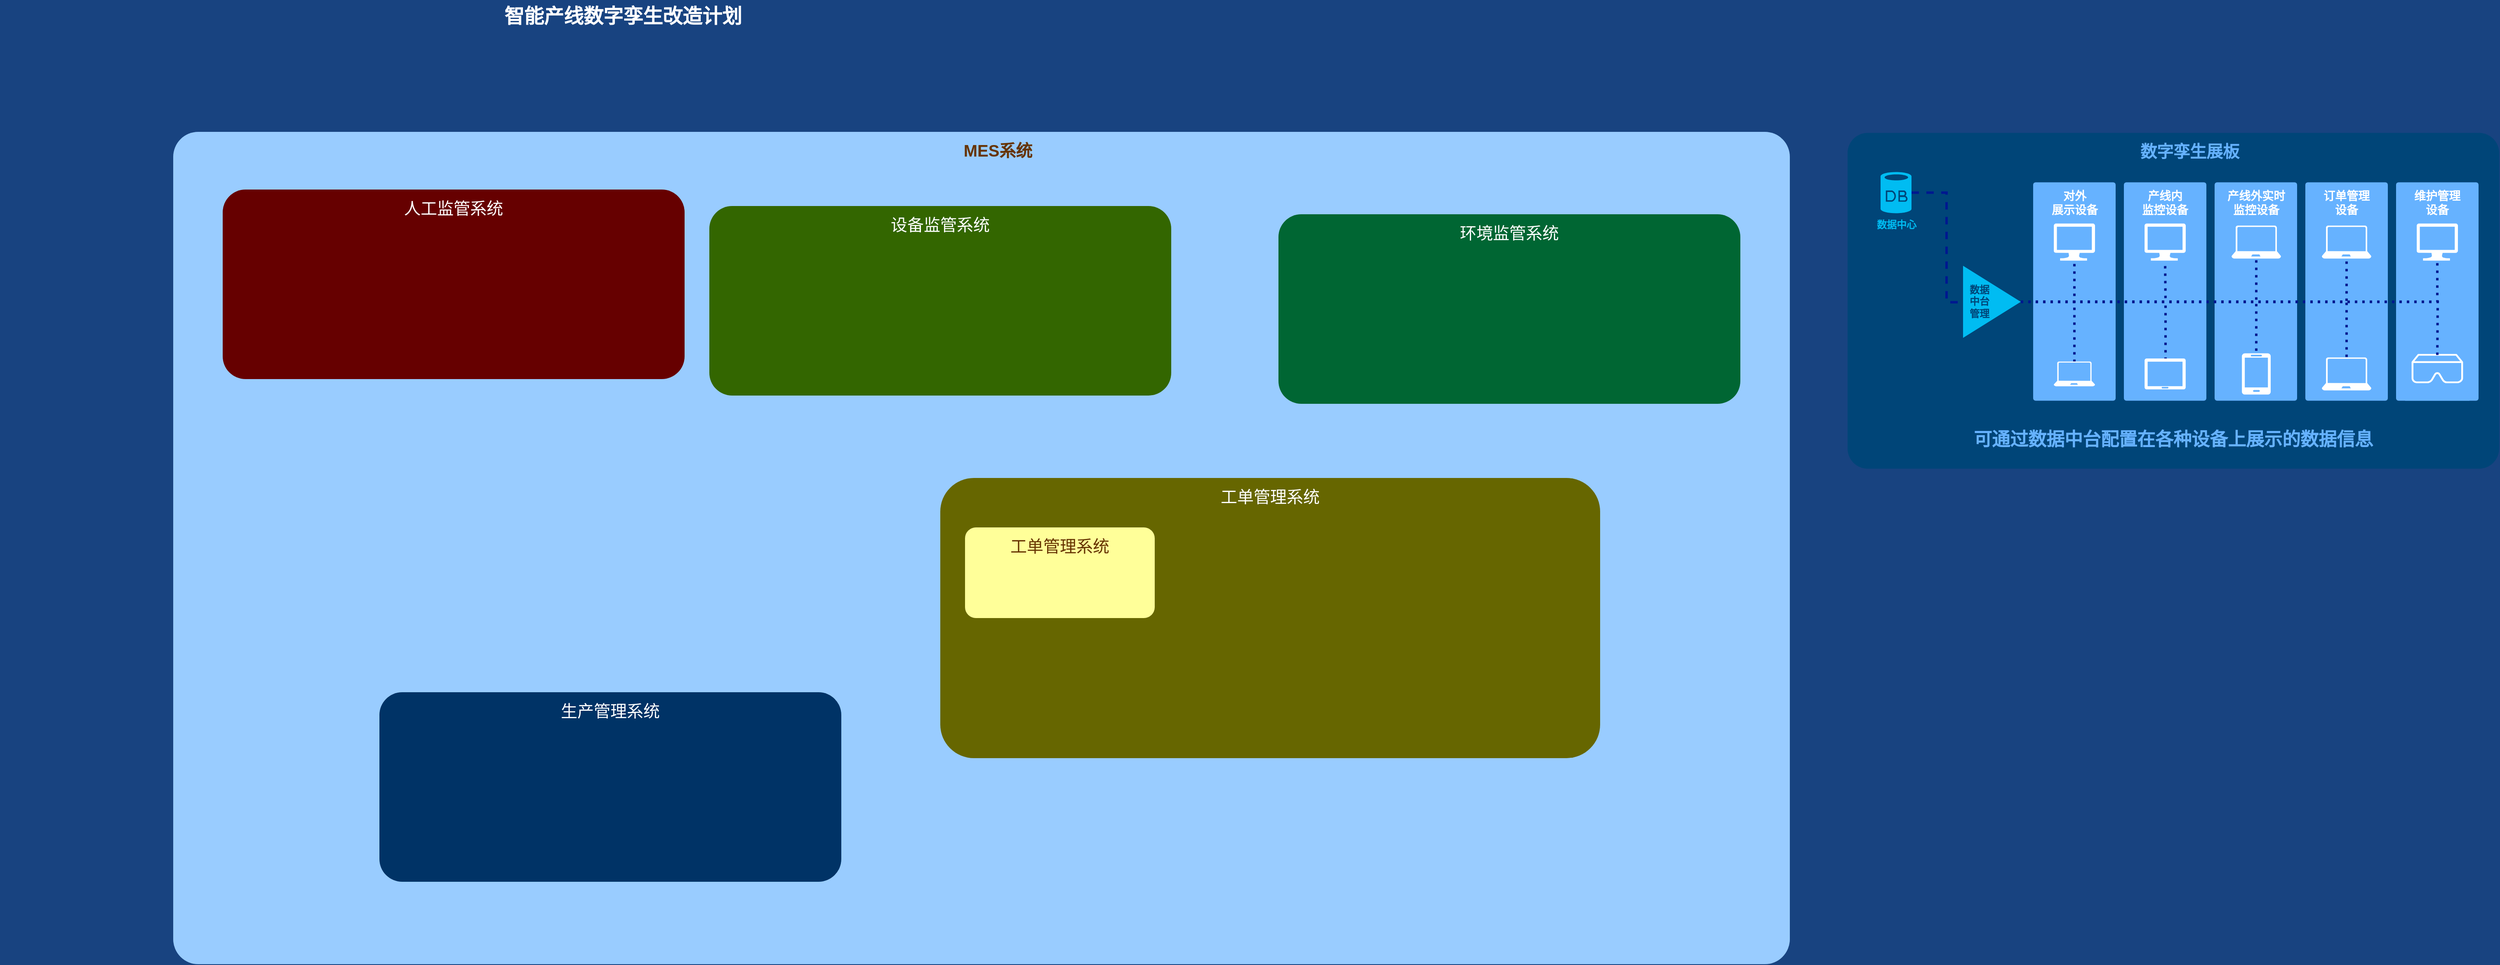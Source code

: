 <mxfile version="24.6.4" type="github">
  <diagram name="Page-1" id="7a6c530e-6e37-e111-ec74-82921da8cc10">
    <mxGraphModel dx="2074" dy="1145" grid="1" gridSize="10" guides="1" tooltips="1" connect="1" arrows="1" fold="1" page="1" pageScale="1.5" pageWidth="1169" pageHeight="826" background="#184380" math="0" shadow="0">
      <root>
        <mxCell id="0" style=";html=1;" />
        <mxCell id="1" style=";html=1;" parent="0" />
        <mxCell id="7RNzw-ZISMYlGjKPSKBX-16" value="&lt;blockquote style=&quot;margin: 0 0 0 40px; border: none; padding: 0px;&quot;&gt;&lt;b style=&quot;&quot;&gt;&lt;font color=&quot;#66b2ff&quot;&gt;数字孪生展板&lt;/font&gt;&lt;/b&gt;&lt;/blockquote&gt;" style="whiteSpace=wrap;html=1;rounded=1;shadow=0;strokeColor=none;strokeWidth=2;fillColor=#004578;fontSize=20;fontColor=#FFFFFF;align=center;arcSize=6;verticalAlign=top;spacingTop=4;labelPosition=center;verticalLabelPosition=middle;horizontal=1;" vertex="1" parent="1">
          <mxGeometry x="2360" y="201.25" width="790" height="407.5" as="geometry" />
        </mxCell>
        <mxCell id="7RNzw-ZISMYlGjKPSKBX-34" value="&lt;blockquote style=&quot;margin: 0 0 0 40px; border: none; padding: 0px;&quot;&gt;&lt;br&gt;&lt;/blockquote&gt;" style="whiteSpace=wrap;html=1;rounded=1;shadow=0;strokeColor=none;strokeWidth=2;fillColor=#66B2FF;fontSize=20;fontColor=#FFFFFF;align=center;arcSize=3;verticalAlign=top;spacingTop=4;labelPosition=center;verticalLabelPosition=middle;horizontal=1;fontStyle=0;fontFamily=Helvetica;spacing=2;spacingRight=0;" vertex="1" parent="1">
          <mxGeometry x="2585" y="261.25" width="100" height="265" as="geometry" />
        </mxCell>
        <mxCell id="7RNzw-ZISMYlGjKPSKBX-22" value="" style="edgeStyle=orthogonalEdgeStyle;rounded=0;orthogonalLoop=1;jettySize=auto;html=1;strokeWidth=3;dashed=1;endArrow=none;endFill=0;strokeColor=#00188f;fontColor=#00188f;" edge="1" parent="1" source="7RNzw-ZISMYlGjKPSKBX-18" target="7RNzw-ZISMYlGjKPSKBX-21">
          <mxGeometry relative="1" as="geometry">
            <Array as="points">
              <mxPoint x="2480" y="273.75" />
              <mxPoint x="2480" y="406.75" />
            </Array>
          </mxGeometry>
        </mxCell>
        <mxCell id="7RNzw-ZISMYlGjKPSKBX-18" value="&lt;font&gt;&lt;b&gt;数据中心&lt;/b&gt;&lt;/font&gt;" style="verticalLabelPosition=bottom;html=1;verticalAlign=top;align=center;strokeColor=none;fillColor=#00bcf2;shape=mxgraph.azure.database;fontColor=#00bcf2;" vertex="1" parent="1">
          <mxGeometry x="2400" y="248.75" width="37.5" height="50" as="geometry" />
        </mxCell>
        <mxCell id="7RNzw-ZISMYlGjKPSKBX-23" value="" style="verticalLabelPosition=bottom;html=1;verticalAlign=top;align=center;strokeColor=none;fillColor=#FFFFFF;shape=mxgraph.azure.computer;pointerEvents=1;" vertex="1" parent="1">
          <mxGeometry x="2610" y="311.25" width="50" height="45" as="geometry" />
        </mxCell>
        <mxCell id="23046e2b9bb16c14-116" value="&lt;blockquote style=&quot;margin: 0 0 0 40px; border: none; padding: 0px;&quot;&gt;&lt;font color=&quot;#663300&quot;&gt;&lt;b&gt;M&lt;span style=&quot;background-color: initial;&quot;&gt;E&lt;/span&gt;&lt;span style=&quot;background-color: initial;&quot;&gt;S&lt;/span&gt;&lt;span style=&quot;background-color: initial;&quot;&gt;系&lt;/span&gt;&lt;span style=&quot;background-color: initial;&quot;&gt;统&lt;/span&gt;&lt;/b&gt;&lt;/font&gt;&lt;/blockquote&gt;" style="whiteSpace=wrap;html=1;rounded=1;shadow=0;strokeColor=none;strokeWidth=2;fillColor=#99CCFF;fontSize=20;fontColor=#FFFFFF;align=center;arcSize=3;verticalAlign=top;spacingTop=4;labelPosition=center;verticalLabelPosition=middle;horizontal=1;" parent="1" vertex="1">
          <mxGeometry x="330" y="200" width="1960" height="1010" as="geometry" />
        </mxCell>
        <mxCell id="7RNzw-ZISMYlGjKPSKBX-10" value="生产管理系统" style="whiteSpace=wrap;html=1;rounded=1;shadow=0;strokeColor=none;strokeWidth=2;fillColor=#003366;fontSize=20;fontColor=#FFFFFF;align=center;arcSize=12;verticalAlign=top;spacingTop=4;gradientColor=none;" vertex="1" parent="1">
          <mxGeometry x="580" y="880" width="560" height="230" as="geometry" />
        </mxCell>
        <mxCell id="7RNzw-ZISMYlGjKPSKBX-5" value="工单管理系统" style="whiteSpace=wrap;html=1;rounded=1;shadow=0;strokeColor=none;strokeWidth=2;fillColor=#666600;fontSize=20;fontColor=#FFFFFF;align=center;arcSize=12;verticalAlign=top;spacingTop=4;gradientColor=none;" vertex="1" parent="1">
          <mxGeometry x="1260" y="620" width="800" height="340" as="geometry" />
        </mxCell>
        <mxCell id="7RNzw-ZISMYlGjKPSKBX-9" value="环境监管&lt;span style=&quot;background-color: initial;&quot;&gt;系统&lt;/span&gt;" style="whiteSpace=wrap;html=1;rounded=1;shadow=0;strokeColor=none;strokeWidth=2;fillColor=#006633;fontSize=20;fontColor=#FFFFFF;align=center;arcSize=12;verticalAlign=top;spacingTop=4;gradientColor=none;" vertex="1" parent="1">
          <mxGeometry x="1670" y="300" width="560" height="230" as="geometry" />
        </mxCell>
        <mxCell id="7RNzw-ZISMYlGjKPSKBX-8" value="设备监管&lt;span style=&quot;background-color: initial;&quot;&gt;系统&lt;/span&gt;" style="whiteSpace=wrap;html=1;rounded=1;shadow=0;strokeColor=none;strokeWidth=2;fillColor=#336600;fontSize=20;fontColor=#FFFFFF;align=center;arcSize=12;verticalAlign=top;spacingTop=4;gradientColor=none;" vertex="1" parent="1">
          <mxGeometry x="980" y="290" width="560" height="230" as="geometry" />
        </mxCell>
        <mxCell id="7RNzw-ZISMYlGjKPSKBX-7" value="人工监管&lt;span style=&quot;background-color: initial;&quot;&gt;系统&lt;/span&gt;" style="whiteSpace=wrap;html=1;rounded=1;shadow=0;strokeColor=none;strokeWidth=2;fillColor=#660000;fontSize=20;fontColor=#FFFFFF;align=center;arcSize=12;verticalAlign=top;spacingTop=4;gradientColor=none;" vertex="1" parent="1">
          <mxGeometry x="390" y="270" width="560" height="230" as="geometry" />
        </mxCell>
        <mxCell id="23046e2b9bb16c14-69" style="edgeStyle=orthogonalEdgeStyle;html=1;startArrow=none;startFill=0;startSize=10;endArrow=none;endFill=0;endSize=10;strokeWidth=3;fontSize=11;fontColor=#FFFFFF;strokeColor=#FFFFFF;dashed=1;rounded=0;" parent="1" target="23046e2b9bb16c14-63" edge="1">
          <mxGeometry relative="1" as="geometry">
            <mxPoint x="351.5" y="518" as="sourcePoint" />
          </mxGeometry>
        </mxCell>
        <mxCell id="23046e2b9bb16c14-113" value="智能产线数字孪生改造计划" style="text;strokeColor=none;fillColor=none;html=1;fontSize=24;fontStyle=1;verticalAlign=middle;align=center;rounded=0;shadow=0;fontColor=#FFFFFF;" parent="1" vertex="1">
          <mxGeometry x="120" y="40" width="1510" height="40" as="geometry" />
        </mxCell>
        <mxCell id="7RNzw-ZISMYlGjKPSKBX-14" value="工单管理系统" style="whiteSpace=wrap;html=1;rounded=1;shadow=0;strokeColor=none;strokeWidth=2;fillColor=#FFFF99;fontSize=20;fontColor=#663300;align=center;arcSize=12;verticalAlign=top;spacingTop=4;gradientColor=none;" vertex="1" parent="1">
          <mxGeometry x="1290" y="680" width="230" height="110" as="geometry" />
        </mxCell>
        <mxCell id="7RNzw-ZISMYlGjKPSKBX-42" value="&lt;blockquote style=&quot;margin: 0 0 0 40px; border: none; padding: 0px;&quot;&gt;&lt;br&gt;&lt;/blockquote&gt;" style="whiteSpace=wrap;html=1;rounded=1;shadow=0;strokeColor=none;strokeWidth=2;fillColor=#66B2FF;fontSize=20;fontColor=#FFFFFF;align=center;arcSize=3;verticalAlign=top;spacingTop=4;labelPosition=center;verticalLabelPosition=middle;horizontal=1;fontStyle=0;fontFamily=Helvetica;spacing=2;spacingRight=0;" vertex="1" parent="1">
          <mxGeometry x="3025" y="261.25" width="100" height="265" as="geometry" />
        </mxCell>
        <mxCell id="7RNzw-ZISMYlGjKPSKBX-24" value="" style="verticalLabelPosition=bottom;html=1;verticalAlign=top;align=center;strokeColor=none;fillColor=#FFFFFF;shape=mxgraph.azure.computer;pointerEvents=1;" vertex="1" parent="1">
          <mxGeometry x="3050" y="311.25" width="50" height="45" as="geometry" />
        </mxCell>
        <mxCell id="7RNzw-ZISMYlGjKPSKBX-40" value="&lt;blockquote style=&quot;margin: 0 0 0 40px; border: none; padding: 0px;&quot;&gt;&lt;br&gt;&lt;/blockquote&gt;" style="whiteSpace=wrap;html=1;rounded=1;shadow=0;strokeColor=none;strokeWidth=2;fillColor=#66B2FF;fontSize=20;fontColor=#FFFFFF;align=center;arcSize=3;verticalAlign=top;spacingTop=4;labelPosition=center;verticalLabelPosition=middle;horizontal=1;fontStyle=0;fontFamily=Helvetica;spacing=2;spacingRight=0;" vertex="1" parent="1">
          <mxGeometry x="2915" y="261.25" width="100" height="265" as="geometry" />
        </mxCell>
        <mxCell id="7RNzw-ZISMYlGjKPSKBX-38" value="&lt;blockquote style=&quot;margin: 0 0 0 40px; border: none; padding: 0px;&quot;&gt;&lt;br&gt;&lt;/blockquote&gt;" style="whiteSpace=wrap;html=1;rounded=1;shadow=0;strokeColor=none;strokeWidth=2;fillColor=#66B2FF;fontSize=20;fontColor=#FFFFFF;align=center;arcSize=3;verticalAlign=top;spacingTop=4;labelPosition=center;verticalLabelPosition=middle;horizontal=1;fontStyle=0;fontFamily=Helvetica;spacing=2;spacingRight=0;" vertex="1" parent="1">
          <mxGeometry x="2805" y="261.25" width="100" height="265" as="geometry" />
        </mxCell>
        <mxCell id="7RNzw-ZISMYlGjKPSKBX-36" value="&lt;blockquote style=&quot;margin: 0 0 0 40px; border: none; padding: 0px;&quot;&gt;&lt;br&gt;&lt;/blockquote&gt;" style="whiteSpace=wrap;html=1;rounded=1;shadow=0;strokeColor=none;strokeWidth=2;fillColor=#66B2FF;fontSize=20;fontColor=#FFFFFF;align=center;arcSize=3;verticalAlign=top;spacingTop=4;labelPosition=center;verticalLabelPosition=middle;horizontal=1;fontStyle=0;fontFamily=Helvetica;spacing=2;spacingRight=0;" vertex="1" parent="1">
          <mxGeometry x="2695" y="261.25" width="100" height="265" as="geometry" />
        </mxCell>
        <mxCell id="7RNzw-ZISMYlGjKPSKBX-35" value="&lt;b&gt;对外&lt;/b&gt;&lt;br&gt;&lt;div&gt;&lt;b&gt;展示设备&lt;/b&gt;&lt;/div&gt;" style="text;html=1;align=center;verticalAlign=middle;whiteSpace=wrap;rounded=0;fontColor=#FFFFFF;fontSize=14;fillColor=none;" vertex="1" parent="1">
          <mxGeometry x="2602.5" y="271.25" width="65" height="30" as="geometry" />
        </mxCell>
        <mxCell id="7RNzw-ZISMYlGjKPSKBX-37" value="&lt;b&gt;产线内&lt;/b&gt;&lt;div&gt;&lt;b style=&quot;background-color: initial;&quot;&gt;监控设备&lt;/b&gt;&lt;/div&gt;" style="text;html=1;align=center;verticalAlign=middle;whiteSpace=wrap;rounded=0;fontColor=#FFFFFF;fontSize=14;" vertex="1" parent="1">
          <mxGeometry x="2715" y="271.25" width="60" height="30" as="geometry" />
        </mxCell>
        <mxCell id="7RNzw-ZISMYlGjKPSKBX-39" value="&lt;font style=&quot;font-size: 14px;&quot;&gt;&lt;b style=&quot;font-size: 14px;&quot;&gt;产线外&lt;/b&gt;&lt;/font&gt;&lt;b style=&quot;background-color: initial;&quot;&gt;实时监控设备&lt;/b&gt;" style="text;html=1;align=center;verticalAlign=middle;whiteSpace=wrap;rounded=0;fontColor=#FFFFFF;fontSize=14;" vertex="1" parent="1">
          <mxGeometry x="2817.5" y="271.25" width="75" height="30" as="geometry" />
        </mxCell>
        <mxCell id="7RNzw-ZISMYlGjKPSKBX-41" value="&lt;font style=&quot;font-size: 14px;&quot;&gt;&lt;b style=&quot;font-size: 14px;&quot;&gt;订单管理设备&lt;/b&gt;&lt;/font&gt;" style="text;html=1;align=center;verticalAlign=middle;whiteSpace=wrap;rounded=0;fontColor=#FFFFFF;fontSize=14;" vertex="1" parent="1">
          <mxGeometry x="2935" y="271.25" width="60" height="30" as="geometry" />
        </mxCell>
        <mxCell id="7RNzw-ZISMYlGjKPSKBX-43" value="&lt;b&gt;维护管理设备&lt;/b&gt;" style="text;html=1;align=center;verticalAlign=middle;whiteSpace=wrap;rounded=0;fontColor=#FFFFFF;fontSize=14;" vertex="1" parent="1">
          <mxGeometry x="3045" y="271.25" width="60" height="30" as="geometry" />
        </mxCell>
        <mxCell id="7RNzw-ZISMYlGjKPSKBX-44" value="" style="edgeStyle=orthogonalEdgeStyle;rounded=0;orthogonalLoop=1;jettySize=auto;html=1;strokeWidth=3;endArrow=none;endFill=0;strokeColor=#00188F;entryX=0.5;entryY=1;entryDx=0;entryDy=0;entryPerimeter=0;exitX=1;exitY=0.5;exitDx=0;exitDy=0;dashed=1;dashPattern=1 2;" edge="1" parent="1" source="7RNzw-ZISMYlGjKPSKBX-21" target="7RNzw-ZISMYlGjKPSKBX-24">
          <mxGeometry relative="1" as="geometry">
            <mxPoint x="3230" y="406.25" as="targetPoint" />
          </mxGeometry>
        </mxCell>
        <mxCell id="7RNzw-ZISMYlGjKPSKBX-47" value="" style="edgeStyle=orthogonalEdgeStyle;rounded=0;orthogonalLoop=1;jettySize=auto;html=1;strokeWidth=3;endArrow=none;endFill=0;strokeColor=#00188F;entryX=0.5;entryY=1;entryDx=0;entryDy=0;entryPerimeter=0;exitX=1;exitY=0.5;exitDx=0;exitDy=0;dashed=1;dashPattern=1 2;" edge="1" parent="1" source="7RNzw-ZISMYlGjKPSKBX-21" target="7RNzw-ZISMYlGjKPSKBX-66">
          <mxGeometry relative="1" as="geometry">
            <mxPoint x="2580" y="416.25" as="sourcePoint" />
            <mxPoint x="2965" y="356.25" as="targetPoint" />
          </mxGeometry>
        </mxCell>
        <mxCell id="7RNzw-ZISMYlGjKPSKBX-48" value="" style="edgeStyle=orthogonalEdgeStyle;rounded=0;orthogonalLoop=1;jettySize=auto;html=1;strokeWidth=3;endArrow=none;endFill=0;strokeColor=#00188F;entryX=0.5;entryY=0;entryDx=0;entryDy=0;entryPerimeter=0;exitX=1;exitY=0.5;exitDx=0;exitDy=0;dashed=1;dashPattern=1 2;" edge="1" parent="1" source="7RNzw-ZISMYlGjKPSKBX-21" target="7RNzw-ZISMYlGjKPSKBX-67">
          <mxGeometry relative="1" as="geometry">
            <mxPoint x="2580" y="416.25" as="sourcePoint" />
            <mxPoint x="2965" y="471.25" as="targetPoint" />
          </mxGeometry>
        </mxCell>
        <mxCell id="7RNzw-ZISMYlGjKPSKBX-49" value="" style="edgeStyle=orthogonalEdgeStyle;rounded=0;orthogonalLoop=1;jettySize=auto;html=1;strokeWidth=3;endArrow=none;endFill=0;strokeColor=#00188F;entryX=0.5;entryY=1;entryDx=0;entryDy=0;entryPerimeter=0;exitX=1;exitY=0.5;exitDx=0;exitDy=0;dashed=1;dashPattern=1 2;" edge="1" parent="1" source="7RNzw-ZISMYlGjKPSKBX-21" target="7RNzw-ZISMYlGjKPSKBX-62">
          <mxGeometry relative="1" as="geometry">
            <mxPoint x="2580" y="416.25" as="sourcePoint" />
            <mxPoint x="2855" y="356.25" as="targetPoint" />
          </mxGeometry>
        </mxCell>
        <mxCell id="7RNzw-ZISMYlGjKPSKBX-50" value="" style="edgeStyle=orthogonalEdgeStyle;rounded=0;orthogonalLoop=1;jettySize=auto;html=1;strokeWidth=3;endArrow=none;endFill=0;strokeColor=#00188F;entryX=0.5;entryY=0;entryDx=0;entryDy=0;entryPerimeter=0;exitX=1;exitY=0.5;exitDx=0;exitDy=0;dashed=1;dashPattern=1 2;" edge="1" parent="1" source="7RNzw-ZISMYlGjKPSKBX-21" target="7RNzw-ZISMYlGjKPSKBX-63">
          <mxGeometry relative="1" as="geometry">
            <mxPoint x="2580" y="416.25" as="sourcePoint" />
            <mxPoint x="2855" y="471.25" as="targetPoint" />
          </mxGeometry>
        </mxCell>
        <mxCell id="7RNzw-ZISMYlGjKPSKBX-51" value="" style="edgeStyle=orthogonalEdgeStyle;rounded=0;orthogonalLoop=1;jettySize=auto;html=1;strokeWidth=3;endArrow=none;endFill=0;strokeColor=#00188F;exitX=1;exitY=0.5;exitDx=0;exitDy=0;dashed=1;dashPattern=1 2;" edge="1" parent="1" source="7RNzw-ZISMYlGjKPSKBX-21">
          <mxGeometry relative="1" as="geometry">
            <mxPoint x="2580" y="416.25" as="sourcePoint" />
            <mxPoint x="2745" y="358.75" as="targetPoint" />
          </mxGeometry>
        </mxCell>
        <mxCell id="7RNzw-ZISMYlGjKPSKBX-52" value="" style="edgeStyle=orthogonalEdgeStyle;rounded=0;orthogonalLoop=1;jettySize=auto;html=1;strokeWidth=3;endArrow=none;endFill=0;strokeColor=#00188F;entryX=0.51;entryY=0.132;entryDx=0;entryDy=0;entryPerimeter=0;exitX=1;exitY=0.5;exitDx=0;exitDy=0;dashed=1;dashPattern=1 2;" edge="1" parent="1" source="7RNzw-ZISMYlGjKPSKBX-21" target="7RNzw-ZISMYlGjKPSKBX-61">
          <mxGeometry relative="1" as="geometry">
            <mxPoint x="2580" y="416.25" as="sourcePoint" />
            <mxPoint x="2745" y="461.25" as="targetPoint" />
          </mxGeometry>
        </mxCell>
        <mxCell id="7RNzw-ZISMYlGjKPSKBX-53" value="" style="edgeStyle=orthogonalEdgeStyle;rounded=0;orthogonalLoop=1;jettySize=auto;html=1;strokeWidth=3;endArrow=none;endFill=0;strokeColor=#00188F;entryX=0.5;entryY=1;entryDx=0;entryDy=0;entryPerimeter=0;dashed=1;dashPattern=1 2;exitX=1;exitY=0.5;exitDx=0;exitDy=0;" edge="1" parent="1" source="7RNzw-ZISMYlGjKPSKBX-21" target="7RNzw-ZISMYlGjKPSKBX-23">
          <mxGeometry relative="1" as="geometry">
            <mxPoint x="2620" y="638.75" as="sourcePoint" />
            <mxPoint x="2755" y="481.25" as="targetPoint" />
          </mxGeometry>
        </mxCell>
        <mxCell id="7RNzw-ZISMYlGjKPSKBX-54" value="" style="edgeStyle=orthogonalEdgeStyle;rounded=0;orthogonalLoop=1;jettySize=auto;html=1;strokeWidth=3;endArrow=none;endFill=0;strokeColor=#00188F;entryX=0.5;entryY=0;entryDx=0;entryDy=0;entryPerimeter=0;dashed=1;dashPattern=1 2;exitX=1;exitY=0.5;exitDx=0;exitDy=0;" edge="1" parent="1" source="7RNzw-ZISMYlGjKPSKBX-21" target="7RNzw-ZISMYlGjKPSKBX-58">
          <mxGeometry relative="1" as="geometry">
            <mxPoint x="2560" y="648.75" as="sourcePoint" />
            <mxPoint x="2635" y="471.25" as="targetPoint" />
          </mxGeometry>
        </mxCell>
        <mxCell id="7RNzw-ZISMYlGjKPSKBX-21" value="" style="triangle;whiteSpace=wrap;html=1;verticalAlign=middle;fillColor=#00BCF2;strokeColor=none;" vertex="1" parent="1">
          <mxGeometry x="2500" y="362.5" width="70" height="87.5" as="geometry" />
        </mxCell>
        <mxCell id="7RNzw-ZISMYlGjKPSKBX-58" value="" style="verticalLabelPosition=bottom;html=1;verticalAlign=top;align=center;strokeColor=none;fillColor=#FFFFFF;shape=mxgraph.azure.laptop;pointerEvents=1;" vertex="1" parent="1">
          <mxGeometry x="2610" y="478.75" width="50" height="30" as="geometry" />
        </mxCell>
        <mxCell id="7RNzw-ZISMYlGjKPSKBX-61" value="" style="verticalLabelPosition=bottom;html=1;verticalAlign=top;align=center;strokeColor=none;fillColor=#FFFFFF;shape=mxgraph.azure.tablet;pointerEvents=1;" vertex="1" parent="1">
          <mxGeometry x="2720" y="475" width="50" height="37.5" as="geometry" />
        </mxCell>
        <mxCell id="7RNzw-ZISMYlGjKPSKBX-62" value="" style="verticalLabelPosition=bottom;html=1;verticalAlign=top;align=center;strokeColor=none;fillColor=#FFFFFF;shape=mxgraph.azure.laptop;pointerEvents=1;" vertex="1" parent="1">
          <mxGeometry x="2825.5" y="313.75" width="60" height="40" as="geometry" />
        </mxCell>
        <mxCell id="7RNzw-ZISMYlGjKPSKBX-63" value="" style="verticalLabelPosition=bottom;html=1;verticalAlign=top;align=center;strokeColor=none;fillColor=#FFFFFF;shape=mxgraph.azure.mobile;pointerEvents=1;" vertex="1" parent="1">
          <mxGeometry x="2838" y="468.75" width="35" height="50" as="geometry" />
        </mxCell>
        <mxCell id="7RNzw-ZISMYlGjKPSKBX-64" value="" style="verticalLabelPosition=bottom;html=1;verticalAlign=top;align=center;strokeColor=none;fillColor=#FFFFFF;shape=mxgraph.azure.computer;pointerEvents=1;" vertex="1" parent="1">
          <mxGeometry x="2720" y="311.25" width="50" height="45" as="geometry" />
        </mxCell>
        <mxCell id="7RNzw-ZISMYlGjKPSKBX-66" value="" style="verticalLabelPosition=bottom;html=1;verticalAlign=top;align=center;strokeColor=none;fillColor=#FFFFFF;shape=mxgraph.azure.laptop;pointerEvents=1;" vertex="1" parent="1">
          <mxGeometry x="2935" y="313.75" width="60" height="40" as="geometry" />
        </mxCell>
        <mxCell id="7RNzw-ZISMYlGjKPSKBX-67" value="" style="verticalLabelPosition=bottom;html=1;verticalAlign=top;align=center;strokeColor=none;fillColor=#FFFFFF;shape=mxgraph.azure.laptop;pointerEvents=1;" vertex="1" parent="1">
          <mxGeometry x="2935" y="473.75" width="60" height="40" as="geometry" />
        </mxCell>
        <mxCell id="7RNzw-ZISMYlGjKPSKBX-68" value="&lt;font color=&quot;#004578&quot;&gt;数据&lt;/font&gt;&lt;div&gt;&lt;font color=&quot;#004578&quot;&gt;中台&lt;/font&gt;&lt;/div&gt;&lt;div&gt;&lt;font color=&quot;#004578&quot;&gt;管理&lt;/font&gt;&lt;/div&gt;" style="text;html=1;align=center;verticalAlign=middle;whiteSpace=wrap;rounded=0;fontStyle=1" vertex="1" parent="1">
          <mxGeometry x="2490" y="391.25" width="60" height="30" as="geometry" />
        </mxCell>
        <mxCell id="7RNzw-ZISMYlGjKPSKBX-69" value="" style="sketch=0;points=[[0,0,0],[0.25,0,0],[0.5,0,0],[0.75,0,0],[1,0,0],[0,1,0],[0.25,1,0],[0.5,1,0],[0.75,1,0],[1,1,0],[0,0.25,0],[0,0.5,0],[0,0.75,0],[1,0.25,0],[1,0.5,0],[1,0.75,0]];outlineConnect=0;fontColor=#232F3E;gradientColor=none;gradientDirection=north;fillColor=#66B2FF;strokeColor=#ffffff;dashed=0;verticalLabelPosition=bottom;verticalAlign=top;align=center;html=1;fontSize=12;fontStyle=0;aspect=fixed;shape=mxgraph.aws4.resourceIcon;resIcon=mxgraph.aws4.ar_vr;" vertex="1" parent="1">
          <mxGeometry x="3036" y="448.25" width="78" height="78" as="geometry" />
        </mxCell>
        <mxCell id="7RNzw-ZISMYlGjKPSKBX-45" value="" style="edgeStyle=orthogonalEdgeStyle;rounded=0;orthogonalLoop=1;jettySize=auto;html=1;strokeWidth=3;endArrow=none;endFill=0;strokeColor=#00188F;entryX=0.5;entryY=0;entryDx=0;entryDy=0;entryPerimeter=0;exitX=1;exitY=0.5;exitDx=0;exitDy=0;dashed=1;dashPattern=1 2;" edge="1" parent="1" source="7RNzw-ZISMYlGjKPSKBX-21">
          <mxGeometry relative="1" as="geometry">
            <mxPoint x="2580" y="416.25" as="sourcePoint" />
            <mxPoint x="3075" y="471.25" as="targetPoint" />
          </mxGeometry>
        </mxCell>
        <mxCell id="7RNzw-ZISMYlGjKPSKBX-70" value="&lt;font color=&quot;#66b2ff&quot; style=&quot;font-size: 22px;&quot;&gt;&lt;b&gt;可通过数据中台配置在各种设备上展示的数据信息&lt;/b&gt;&lt;/font&gt;" style="text;html=1;align=center;verticalAlign=middle;whiteSpace=wrap;rounded=0;" vertex="1" parent="1">
          <mxGeometry x="2486.25" y="558.75" width="537.5" height="30" as="geometry" />
        </mxCell>
      </root>
    </mxGraphModel>
  </diagram>
</mxfile>
